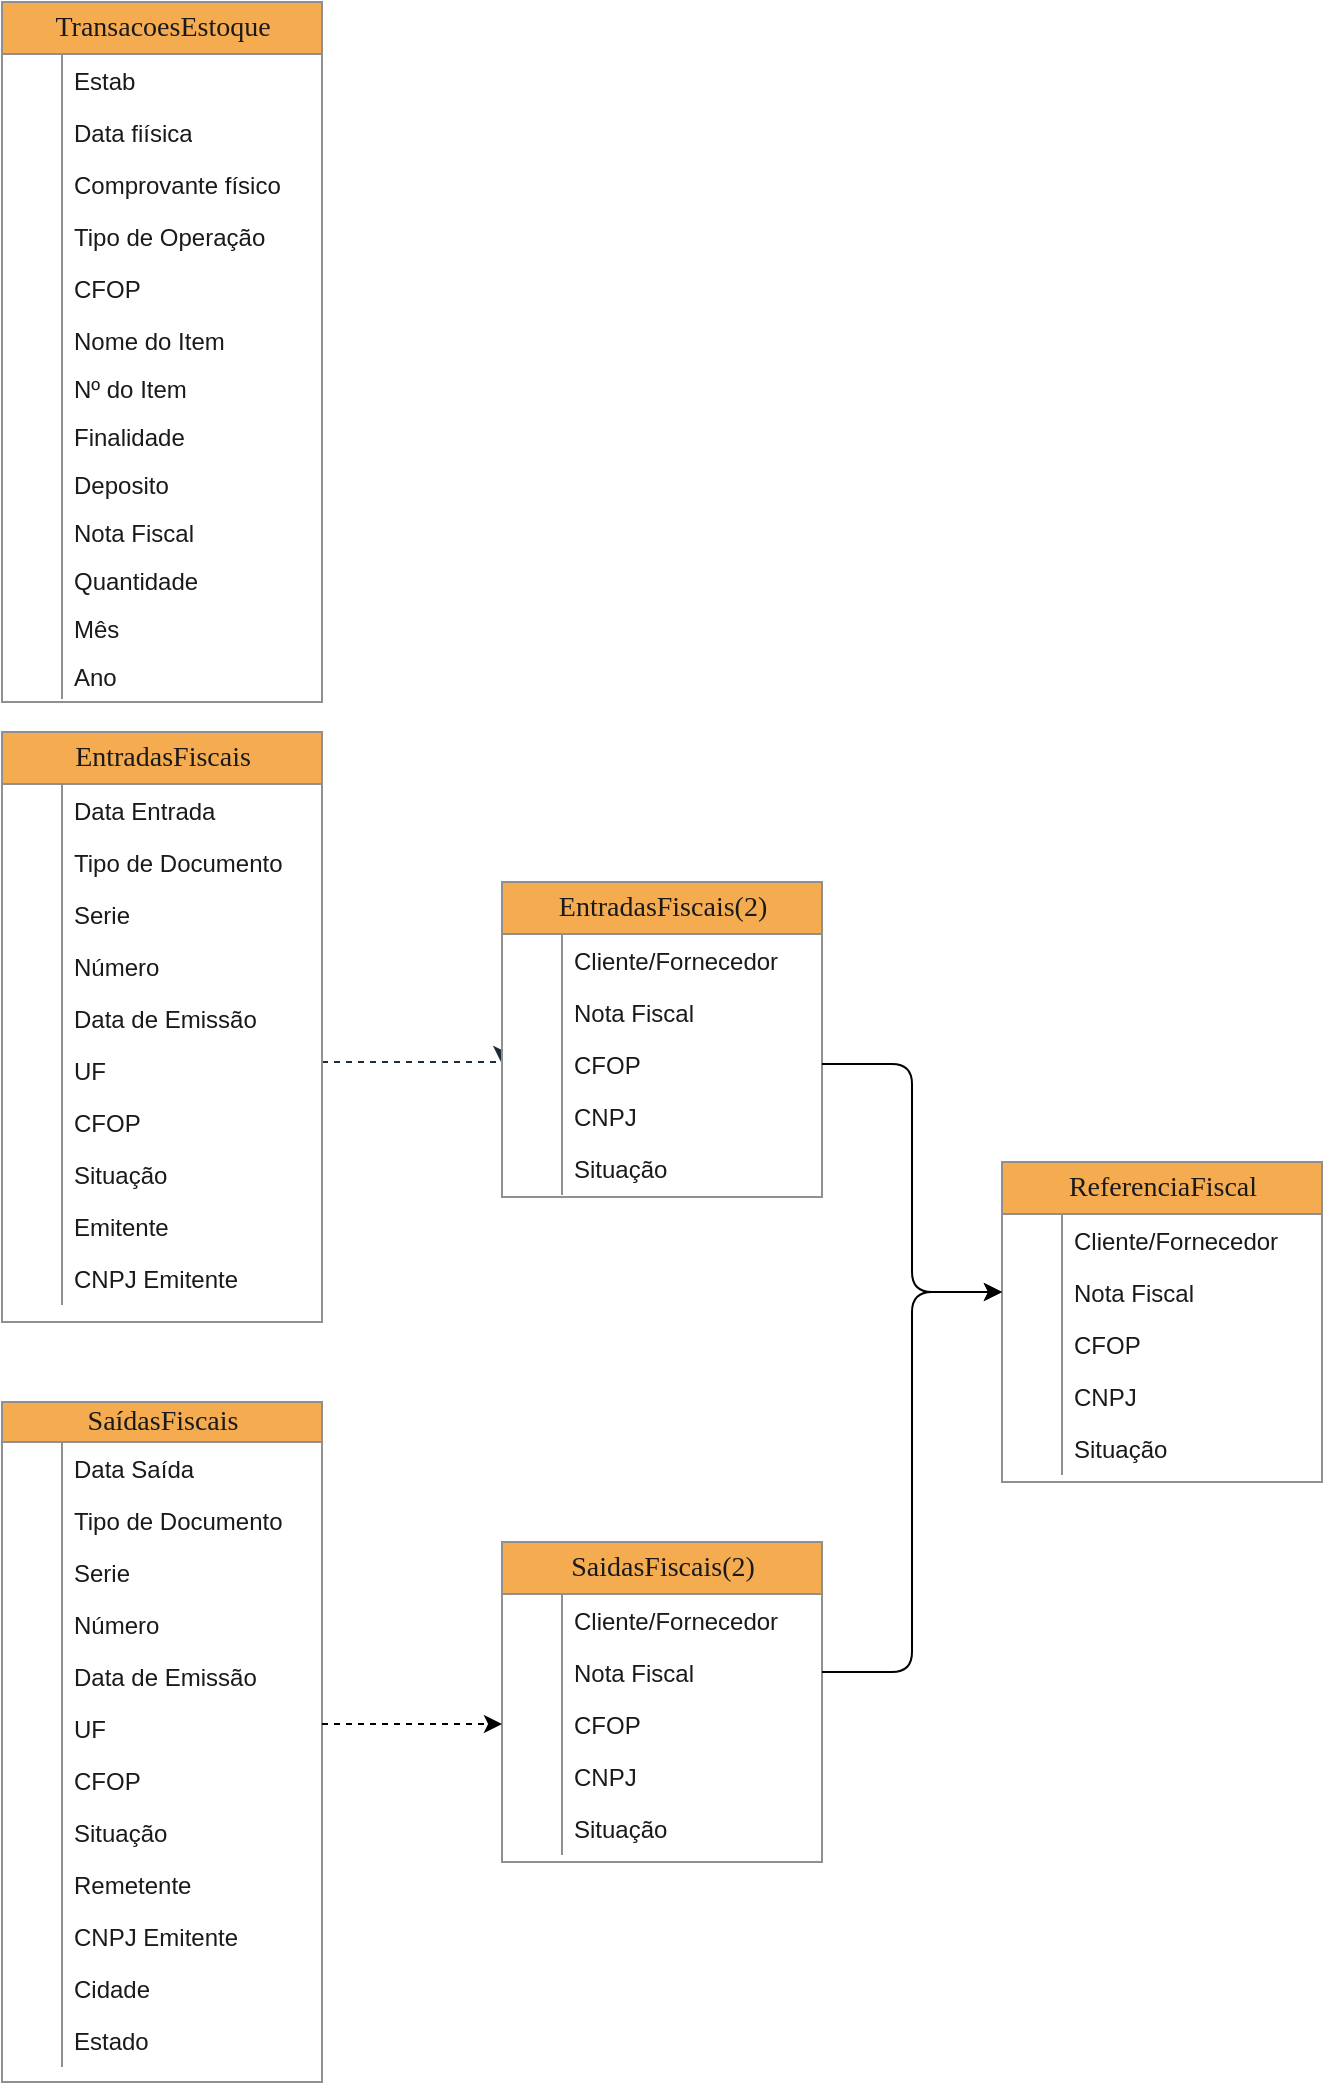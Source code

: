 <mxfile version="21.4.0" type="github">
  <diagram name="Fluxo Atual" id="e56a1550-8fbb-45ad-956c-1786394a9013">
    <mxGraphModel dx="1147" dy="559" grid="1" gridSize="10" guides="1" tooltips="1" connect="1" arrows="1" fold="1" page="1" pageScale="1" pageWidth="1920" pageHeight="1200" background="none" math="0" shadow="0">
      <root>
        <mxCell id="0" />
        <mxCell id="1" parent="0" />
        <mxCell id="Ne7QgtTvZB74CmhdYM9P-90" value="" style="edgeStyle=elbowEdgeStyle;rounded=0;orthogonalLoop=1;jettySize=auto;html=1;entryX=0;entryY=0.5;entryDx=0;entryDy=0;labelBackgroundColor=none;strokeColor=#182E3E;fontColor=default;shadow=0;elbow=vertical;startArrow=none;startFill=0;dashed=1;" edge="1" parent="1" source="2e49270ec7c68f3f-19" target="Ne7QgtTvZB74CmhdYM9P-28">
          <mxGeometry relative="1" as="geometry">
            <Array as="points">
              <mxPoint x="240" y="540" />
            </Array>
          </mxGeometry>
        </mxCell>
        <mxCell id="2e49270ec7c68f3f-19" value="EntradasFiscais" style="swimlane;html=1;fontStyle=0;childLayout=stackLayout;horizontal=1;startSize=26;fillColor=#F5AB50;horizontalStack=0;resizeParent=1;resizeLast=0;collapsible=1;marginBottom=0;swimlaneFillColor=#ffffff;align=center;rounded=0;shadow=0;comic=0;labelBackgroundColor=none;strokeWidth=1;fontFamily=Verdana;fontSize=14;strokeColor=#909090;fontColor=#1A1A1A;" parent="1" vertex="1">
          <mxGeometry x="40" y="375" width="160" height="295" as="geometry" />
        </mxCell>
        <mxCell id="2e49270ec7c68f3f-22" value="Data Entrada" style="shape=partialRectangle;top=0;left=0;right=0;bottom=0;html=1;align=left;verticalAlign=top;fillColor=none;spacingLeft=34;spacingRight=4;whiteSpace=wrap;overflow=hidden;rotatable=0;points=[[0,0.5],[1,0.5]];portConstraint=eastwest;dropTarget=0;labelBackgroundColor=none;strokeColor=#909090;fontColor=#1A1A1A;" parent="2e49270ec7c68f3f-19" vertex="1">
          <mxGeometry y="26" width="160" height="26" as="geometry" />
        </mxCell>
        <mxCell id="2e49270ec7c68f3f-23" value="" style="shape=partialRectangle;top=0;left=0;bottom=0;html=1;fillColor=none;align=left;verticalAlign=top;spacingLeft=4;spacingRight=4;whiteSpace=wrap;overflow=hidden;rotatable=0;points=[];portConstraint=eastwest;part=1;labelBackgroundColor=none;strokeColor=#909090;fontColor=#1A1A1A;" parent="2e49270ec7c68f3f-22" vertex="1" connectable="0">
          <mxGeometry width="30" height="26" as="geometry" />
        </mxCell>
        <mxCell id="2e49270ec7c68f3f-24" value="Tipo de Documento" style="shape=partialRectangle;top=0;left=0;right=0;bottom=0;html=1;align=left;verticalAlign=top;fillColor=none;spacingLeft=34;spacingRight=4;whiteSpace=wrap;overflow=hidden;rotatable=0;points=[[0,0.5],[1,0.5]];portConstraint=eastwest;dropTarget=0;labelBackgroundColor=none;strokeColor=#909090;fontColor=#1A1A1A;" parent="2e49270ec7c68f3f-19" vertex="1">
          <mxGeometry y="52" width="160" height="26" as="geometry" />
        </mxCell>
        <mxCell id="2e49270ec7c68f3f-25" value="" style="shape=partialRectangle;top=0;left=0;bottom=0;html=1;fillColor=none;align=left;verticalAlign=top;spacingLeft=4;spacingRight=4;whiteSpace=wrap;overflow=hidden;rotatable=0;points=[];portConstraint=eastwest;part=1;labelBackgroundColor=none;strokeColor=#909090;fontColor=#1A1A1A;" parent="2e49270ec7c68f3f-24" vertex="1" connectable="0">
          <mxGeometry width="30" height="26" as="geometry" />
        </mxCell>
        <mxCell id="2e49270ec7c68f3f-26" value="Serie" style="shape=partialRectangle;top=0;left=0;right=0;bottom=0;html=1;align=left;verticalAlign=top;fillColor=none;spacingLeft=34;spacingRight=4;whiteSpace=wrap;overflow=hidden;rotatable=0;points=[[0,0.5],[1,0.5]];portConstraint=eastwest;dropTarget=0;labelBackgroundColor=none;strokeColor=#909090;fontColor=#1A1A1A;" parent="2e49270ec7c68f3f-19" vertex="1">
          <mxGeometry y="78" width="160" height="26" as="geometry" />
        </mxCell>
        <mxCell id="2e49270ec7c68f3f-27" value="" style="shape=partialRectangle;top=0;left=0;bottom=0;html=1;fillColor=none;align=left;verticalAlign=top;spacingLeft=4;spacingRight=4;whiteSpace=wrap;overflow=hidden;rotatable=0;points=[];portConstraint=eastwest;part=1;labelBackgroundColor=none;strokeColor=#909090;fontColor=#1A1A1A;" parent="2e49270ec7c68f3f-26" vertex="1" connectable="0">
          <mxGeometry width="30" height="26" as="geometry" />
        </mxCell>
        <mxCell id="2e49270ec7c68f3f-28" value="Número" style="shape=partialRectangle;top=0;left=0;right=0;bottom=0;html=1;align=left;verticalAlign=top;fillColor=none;spacingLeft=34;spacingRight=4;whiteSpace=wrap;overflow=hidden;rotatable=0;points=[[0,0.5],[1,0.5]];portConstraint=eastwest;dropTarget=0;labelBackgroundColor=none;strokeColor=#909090;fontColor=#1A1A1A;" parent="2e49270ec7c68f3f-19" vertex="1">
          <mxGeometry y="104" width="160" height="26" as="geometry" />
        </mxCell>
        <mxCell id="2e49270ec7c68f3f-29" value="" style="shape=partialRectangle;top=0;left=0;bottom=0;html=1;fillColor=none;align=left;verticalAlign=top;spacingLeft=4;spacingRight=4;whiteSpace=wrap;overflow=hidden;rotatable=0;points=[];portConstraint=eastwest;part=1;labelBackgroundColor=none;strokeColor=#909090;fontColor=#1A1A1A;" parent="2e49270ec7c68f3f-28" vertex="1" connectable="0">
          <mxGeometry width="30" height="26.0" as="geometry" />
        </mxCell>
        <mxCell id="Ne7QgtTvZB74CmhdYM9P-76" value="Data de Emissão" style="shape=partialRectangle;top=0;left=0;right=0;bottom=0;html=1;align=left;verticalAlign=top;fillColor=none;spacingLeft=34;spacingRight=4;whiteSpace=wrap;overflow=hidden;rotatable=0;points=[[0,0.5],[1,0.5]];portConstraint=eastwest;dropTarget=0;labelBackgroundColor=none;strokeColor=#909090;fontColor=#1A1A1A;" vertex="1" parent="2e49270ec7c68f3f-19">
          <mxGeometry y="130" width="160" height="26" as="geometry" />
        </mxCell>
        <mxCell id="Ne7QgtTvZB74CmhdYM9P-77" value="" style="shape=partialRectangle;top=0;left=0;bottom=0;html=1;fillColor=none;align=left;verticalAlign=top;spacingLeft=4;spacingRight=4;whiteSpace=wrap;overflow=hidden;rotatable=0;points=[];portConstraint=eastwest;part=1;labelBackgroundColor=none;strokeColor=#909090;fontColor=#1A1A1A;" vertex="1" connectable="0" parent="Ne7QgtTvZB74CmhdYM9P-76">
          <mxGeometry width="30" height="26.0" as="geometry" />
        </mxCell>
        <mxCell id="Ne7QgtTvZB74CmhdYM9P-78" value="UF" style="shape=partialRectangle;top=0;left=0;right=0;bottom=0;html=1;align=left;verticalAlign=top;fillColor=none;spacingLeft=34;spacingRight=4;whiteSpace=wrap;overflow=hidden;rotatable=0;points=[[0,0.5],[1,0.5]];portConstraint=eastwest;dropTarget=0;labelBackgroundColor=none;strokeColor=#909090;fontColor=#1A1A1A;" vertex="1" parent="2e49270ec7c68f3f-19">
          <mxGeometry y="156" width="160" height="26" as="geometry" />
        </mxCell>
        <mxCell id="Ne7QgtTvZB74CmhdYM9P-79" value="" style="shape=partialRectangle;top=0;left=0;bottom=0;html=1;fillColor=none;align=left;verticalAlign=top;spacingLeft=4;spacingRight=4;whiteSpace=wrap;overflow=hidden;rotatable=0;points=[];portConstraint=eastwest;part=1;labelBackgroundColor=none;strokeColor=#909090;fontColor=#1A1A1A;" vertex="1" connectable="0" parent="Ne7QgtTvZB74CmhdYM9P-78">
          <mxGeometry width="30" height="26.0" as="geometry" />
        </mxCell>
        <mxCell id="Ne7QgtTvZB74CmhdYM9P-80" value="CFOP" style="shape=partialRectangle;top=0;left=0;right=0;bottom=0;html=1;align=left;verticalAlign=top;fillColor=none;spacingLeft=34;spacingRight=4;whiteSpace=wrap;overflow=hidden;rotatable=0;points=[[0,0.5],[1,0.5]];portConstraint=eastwest;dropTarget=0;labelBackgroundColor=none;strokeColor=#909090;fontColor=#1A1A1A;" vertex="1" parent="2e49270ec7c68f3f-19">
          <mxGeometry y="182" width="160" height="26" as="geometry" />
        </mxCell>
        <mxCell id="Ne7QgtTvZB74CmhdYM9P-81" value="" style="shape=partialRectangle;top=0;left=0;bottom=0;html=1;fillColor=none;align=left;verticalAlign=top;spacingLeft=4;spacingRight=4;whiteSpace=wrap;overflow=hidden;rotatable=0;points=[];portConstraint=eastwest;part=1;labelBackgroundColor=none;strokeColor=#909090;fontColor=#1A1A1A;" vertex="1" connectable="0" parent="Ne7QgtTvZB74CmhdYM9P-80">
          <mxGeometry width="30" height="26.0" as="geometry" />
        </mxCell>
        <mxCell id="Ne7QgtTvZB74CmhdYM9P-82" value="Situação" style="shape=partialRectangle;top=0;left=0;right=0;bottom=0;html=1;align=left;verticalAlign=top;fillColor=none;spacingLeft=34;spacingRight=4;whiteSpace=wrap;overflow=hidden;rotatable=0;points=[[0,0.5],[1,0.5]];portConstraint=eastwest;dropTarget=0;labelBackgroundColor=none;strokeColor=#909090;fontColor=#1A1A1A;" vertex="1" parent="2e49270ec7c68f3f-19">
          <mxGeometry y="208" width="160" height="26" as="geometry" />
        </mxCell>
        <mxCell id="Ne7QgtTvZB74CmhdYM9P-83" value="" style="shape=partialRectangle;top=0;left=0;bottom=0;html=1;fillColor=none;align=left;verticalAlign=top;spacingLeft=4;spacingRight=4;whiteSpace=wrap;overflow=hidden;rotatable=0;points=[];portConstraint=eastwest;part=1;labelBackgroundColor=none;strokeColor=#909090;fontColor=#1A1A1A;" vertex="1" connectable="0" parent="Ne7QgtTvZB74CmhdYM9P-82">
          <mxGeometry width="30" height="26.0" as="geometry" />
        </mxCell>
        <mxCell id="Ne7QgtTvZB74CmhdYM9P-84" value="Emitente" style="shape=partialRectangle;top=0;left=0;right=0;bottom=0;html=1;align=left;verticalAlign=top;fillColor=none;spacingLeft=34;spacingRight=4;whiteSpace=wrap;overflow=hidden;rotatable=0;points=[[0,0.5],[1,0.5]];portConstraint=eastwest;dropTarget=0;labelBackgroundColor=none;strokeColor=#909090;fontColor=#1A1A1A;" vertex="1" parent="2e49270ec7c68f3f-19">
          <mxGeometry y="234" width="160" height="26" as="geometry" />
        </mxCell>
        <mxCell id="Ne7QgtTvZB74CmhdYM9P-85" value="" style="shape=partialRectangle;top=0;left=0;bottom=0;html=1;fillColor=none;align=left;verticalAlign=top;spacingLeft=4;spacingRight=4;whiteSpace=wrap;overflow=hidden;rotatable=0;points=[];portConstraint=eastwest;part=1;labelBackgroundColor=none;strokeColor=#909090;fontColor=#1A1A1A;" vertex="1" connectable="0" parent="Ne7QgtTvZB74CmhdYM9P-84">
          <mxGeometry width="30" height="26.0" as="geometry" />
        </mxCell>
        <mxCell id="Ne7QgtTvZB74CmhdYM9P-86" value="CNPJ Emitente" style="shape=partialRectangle;top=0;left=0;right=0;bottom=0;html=1;align=left;verticalAlign=top;fillColor=none;spacingLeft=34;spacingRight=4;whiteSpace=wrap;overflow=hidden;rotatable=0;points=[[0,0.5],[1,0.5]];portConstraint=eastwest;dropTarget=0;labelBackgroundColor=none;strokeColor=#909090;fontColor=#1A1A1A;" vertex="1" parent="2e49270ec7c68f3f-19">
          <mxGeometry y="260" width="160" height="26" as="geometry" />
        </mxCell>
        <mxCell id="Ne7QgtTvZB74CmhdYM9P-87" value="" style="shape=partialRectangle;top=0;left=0;bottom=0;html=1;fillColor=none;align=left;verticalAlign=top;spacingLeft=4;spacingRight=4;whiteSpace=wrap;overflow=hidden;rotatable=0;points=[];portConstraint=eastwest;part=1;labelBackgroundColor=none;strokeColor=#909090;fontColor=#1A1A1A;" vertex="1" connectable="0" parent="Ne7QgtTvZB74CmhdYM9P-86">
          <mxGeometry width="30" height="26.0" as="geometry" />
        </mxCell>
        <mxCell id="2e49270ec7c68f3f-80" value="TransacoesEstoque" style="swimlane;html=1;fontStyle=0;childLayout=stackLayout;horizontal=1;startSize=26;fillColor=#F5AB50;horizontalStack=0;resizeParent=1;resizeLast=0;collapsible=1;marginBottom=0;swimlaneFillColor=#ffffff;align=center;rounded=0;shadow=0;comic=0;labelBackgroundColor=none;strokeWidth=1;fontFamily=Verdana;fontSize=14;strokeColor=#909090;fontColor=#1A1A1A;" parent="1" vertex="1">
          <mxGeometry x="40" y="10" width="160" height="350" as="geometry" />
        </mxCell>
        <mxCell id="2e49270ec7c68f3f-83" value="Estab&lt;br&gt;" style="shape=partialRectangle;top=0;left=0;right=0;bottom=0;html=1;align=left;verticalAlign=top;fillColor=none;spacingLeft=34;spacingRight=4;whiteSpace=wrap;overflow=hidden;rotatable=0;points=[[0,0.5],[1,0.5]];portConstraint=eastwest;dropTarget=0;labelBackgroundColor=none;strokeColor=#909090;fontColor=#1A1A1A;" parent="2e49270ec7c68f3f-80" vertex="1">
          <mxGeometry y="26" width="160" height="26" as="geometry" />
        </mxCell>
        <mxCell id="2e49270ec7c68f3f-84" value="" style="shape=partialRectangle;top=0;left=0;bottom=0;html=1;fillColor=none;align=left;verticalAlign=top;spacingLeft=4;spacingRight=4;whiteSpace=wrap;overflow=hidden;rotatable=0;points=[];portConstraint=eastwest;part=1;labelBackgroundColor=none;strokeColor=#909090;fontColor=#1A1A1A;" parent="2e49270ec7c68f3f-83" vertex="1" connectable="0">
          <mxGeometry width="30" height="26" as="geometry" />
        </mxCell>
        <mxCell id="2e49270ec7c68f3f-85" value="Data fiísica" style="shape=partialRectangle;top=0;left=0;right=0;bottom=0;html=1;align=left;verticalAlign=top;fillColor=none;spacingLeft=34;spacingRight=4;whiteSpace=wrap;overflow=hidden;rotatable=0;points=[[0,0.5],[1,0.5]];portConstraint=eastwest;dropTarget=0;labelBackgroundColor=none;strokeColor=#909090;fontColor=#1A1A1A;" parent="2e49270ec7c68f3f-80" vertex="1">
          <mxGeometry y="52" width="160" height="26" as="geometry" />
        </mxCell>
        <mxCell id="2e49270ec7c68f3f-86" value="" style="shape=partialRectangle;top=0;left=0;bottom=0;html=1;fillColor=none;align=left;verticalAlign=top;spacingLeft=4;spacingRight=4;whiteSpace=wrap;overflow=hidden;rotatable=0;points=[];portConstraint=eastwest;part=1;labelBackgroundColor=none;strokeColor=#909090;fontColor=#1A1A1A;" parent="2e49270ec7c68f3f-85" vertex="1" connectable="0">
          <mxGeometry width="30" height="26" as="geometry" />
        </mxCell>
        <mxCell id="2e49270ec7c68f3f-87" value="Comprovante físico" style="shape=partialRectangle;top=0;left=0;right=0;bottom=0;html=1;align=left;verticalAlign=top;fillColor=none;spacingLeft=34;spacingRight=4;whiteSpace=wrap;overflow=hidden;rotatable=0;points=[[0,0.5],[1,0.5]];portConstraint=eastwest;dropTarget=0;labelBackgroundColor=none;strokeColor=#909090;fontColor=#1A1A1A;" parent="2e49270ec7c68f3f-80" vertex="1">
          <mxGeometry y="78" width="160" height="26" as="geometry" />
        </mxCell>
        <mxCell id="2e49270ec7c68f3f-88" value="" style="shape=partialRectangle;top=0;left=0;bottom=0;html=1;fillColor=none;align=left;verticalAlign=top;spacingLeft=4;spacingRight=4;whiteSpace=wrap;overflow=hidden;rotatable=0;points=[];portConstraint=eastwest;part=1;labelBackgroundColor=none;strokeColor=#909090;fontColor=#1A1A1A;" parent="2e49270ec7c68f3f-87" vertex="1" connectable="0">
          <mxGeometry width="30" height="26" as="geometry" />
        </mxCell>
        <mxCell id="2e49270ec7c68f3f-89" value="Tipo de Operação" style="shape=partialRectangle;top=0;left=0;right=0;bottom=0;html=1;align=left;verticalAlign=top;fillColor=none;spacingLeft=34;spacingRight=4;whiteSpace=wrap;overflow=hidden;rotatable=0;points=[[0,0.5],[1,0.5]];portConstraint=eastwest;dropTarget=0;labelBackgroundColor=none;strokeColor=#909090;fontColor=#1A1A1A;" parent="2e49270ec7c68f3f-80" vertex="1">
          <mxGeometry y="104" width="160" height="26" as="geometry" />
        </mxCell>
        <mxCell id="2e49270ec7c68f3f-90" value="" style="shape=partialRectangle;top=0;left=0;bottom=0;html=1;fillColor=none;align=left;verticalAlign=top;spacingLeft=4;spacingRight=4;whiteSpace=wrap;overflow=hidden;rotatable=0;points=[];portConstraint=eastwest;part=1;labelBackgroundColor=none;strokeColor=#909090;fontColor=#1A1A1A;" parent="2e49270ec7c68f3f-89" vertex="1" connectable="0">
          <mxGeometry width="30" height="26" as="geometry" />
        </mxCell>
        <mxCell id="Ne7QgtTvZB74CmhdYM9P-58" value="CFOP" style="shape=partialRectangle;top=0;left=0;right=0;bottom=0;html=1;align=left;verticalAlign=top;fillColor=none;spacingLeft=34;spacingRight=4;whiteSpace=wrap;overflow=hidden;rotatable=0;points=[[0,0.5],[1,0.5]];portConstraint=eastwest;dropTarget=0;labelBackgroundColor=none;strokeColor=#909090;fontColor=#1A1A1A;" vertex="1" parent="2e49270ec7c68f3f-80">
          <mxGeometry y="130" width="160" height="26" as="geometry" />
        </mxCell>
        <mxCell id="Ne7QgtTvZB74CmhdYM9P-59" value="" style="shape=partialRectangle;top=0;left=0;bottom=0;html=1;fillColor=none;align=left;verticalAlign=top;spacingLeft=4;spacingRight=4;whiteSpace=wrap;overflow=hidden;rotatable=0;points=[];portConstraint=eastwest;part=1;labelBackgroundColor=none;strokeColor=#909090;fontColor=#1A1A1A;" vertex="1" connectable="0" parent="Ne7QgtTvZB74CmhdYM9P-58">
          <mxGeometry width="30" height="26" as="geometry" />
        </mxCell>
        <mxCell id="Ne7QgtTvZB74CmhdYM9P-60" value="Nome do Item" style="shape=partialRectangle;top=0;left=0;right=0;bottom=0;html=1;align=left;verticalAlign=top;fillColor=none;spacingLeft=34;spacingRight=4;whiteSpace=wrap;overflow=hidden;rotatable=0;points=[[0,0.5],[1,0.5]];portConstraint=eastwest;dropTarget=0;labelBackgroundColor=none;strokeColor=#909090;fontColor=#1A1A1A;" vertex="1" parent="2e49270ec7c68f3f-80">
          <mxGeometry y="156" width="160" height="24" as="geometry" />
        </mxCell>
        <mxCell id="Ne7QgtTvZB74CmhdYM9P-61" value="" style="shape=partialRectangle;top=0;left=0;bottom=0;html=1;fillColor=none;align=left;verticalAlign=top;spacingLeft=4;spacingRight=4;whiteSpace=wrap;overflow=hidden;rotatable=0;points=[];portConstraint=eastwest;part=1;labelBackgroundColor=none;strokeColor=#909090;fontColor=#1A1A1A;" vertex="1" connectable="0" parent="Ne7QgtTvZB74CmhdYM9P-60">
          <mxGeometry width="30" height="24" as="geometry" />
        </mxCell>
        <mxCell id="Ne7QgtTvZB74CmhdYM9P-62" value="Nº do Item" style="shape=partialRectangle;top=0;left=0;right=0;bottom=0;html=1;align=left;verticalAlign=top;fillColor=none;spacingLeft=34;spacingRight=4;whiteSpace=wrap;overflow=hidden;rotatable=0;points=[[0,0.5],[1,0.5]];portConstraint=eastwest;dropTarget=0;labelBackgroundColor=none;strokeColor=#909090;fontColor=#1A1A1A;" vertex="1" parent="2e49270ec7c68f3f-80">
          <mxGeometry y="180" width="160" height="24" as="geometry" />
        </mxCell>
        <mxCell id="Ne7QgtTvZB74CmhdYM9P-63" value="" style="shape=partialRectangle;top=0;left=0;bottom=0;html=1;fillColor=none;align=left;verticalAlign=top;spacingLeft=4;spacingRight=4;whiteSpace=wrap;overflow=hidden;rotatable=0;points=[];portConstraint=eastwest;part=1;labelBackgroundColor=none;strokeColor=#909090;fontColor=#1A1A1A;" vertex="1" connectable="0" parent="Ne7QgtTvZB74CmhdYM9P-62">
          <mxGeometry width="30" height="24" as="geometry" />
        </mxCell>
        <mxCell id="Ne7QgtTvZB74CmhdYM9P-64" value="Finalidade" style="shape=partialRectangle;top=0;left=0;right=0;bottom=0;html=1;align=left;verticalAlign=top;fillColor=none;spacingLeft=34;spacingRight=4;whiteSpace=wrap;overflow=hidden;rotatable=0;points=[[0,0.5],[1,0.5]];portConstraint=eastwest;dropTarget=0;labelBackgroundColor=none;strokeColor=#909090;fontColor=#1A1A1A;" vertex="1" parent="2e49270ec7c68f3f-80">
          <mxGeometry y="204" width="160" height="24" as="geometry" />
        </mxCell>
        <mxCell id="Ne7QgtTvZB74CmhdYM9P-65" value="" style="shape=partialRectangle;top=0;left=0;bottom=0;html=1;fillColor=none;align=left;verticalAlign=top;spacingLeft=4;spacingRight=4;whiteSpace=wrap;overflow=hidden;rotatable=0;points=[];portConstraint=eastwest;part=1;labelBackgroundColor=none;strokeColor=#909090;fontColor=#1A1A1A;" vertex="1" connectable="0" parent="Ne7QgtTvZB74CmhdYM9P-64">
          <mxGeometry width="30" height="24" as="geometry" />
        </mxCell>
        <mxCell id="Ne7QgtTvZB74CmhdYM9P-66" value="Deposito" style="shape=partialRectangle;top=0;left=0;right=0;bottom=0;html=1;align=left;verticalAlign=top;fillColor=none;spacingLeft=34;spacingRight=4;whiteSpace=wrap;overflow=hidden;rotatable=0;points=[[0,0.5],[1,0.5]];portConstraint=eastwest;dropTarget=0;labelBackgroundColor=none;strokeColor=#909090;fontColor=#1A1A1A;" vertex="1" parent="2e49270ec7c68f3f-80">
          <mxGeometry y="228" width="160" height="24" as="geometry" />
        </mxCell>
        <mxCell id="Ne7QgtTvZB74CmhdYM9P-67" value="" style="shape=partialRectangle;top=0;left=0;bottom=0;html=1;fillColor=none;align=left;verticalAlign=top;spacingLeft=4;spacingRight=4;whiteSpace=wrap;overflow=hidden;rotatable=0;points=[];portConstraint=eastwest;part=1;labelBackgroundColor=none;strokeColor=#909090;fontColor=#1A1A1A;" vertex="1" connectable="0" parent="Ne7QgtTvZB74CmhdYM9P-66">
          <mxGeometry width="30" height="24" as="geometry" />
        </mxCell>
        <mxCell id="Ne7QgtTvZB74CmhdYM9P-68" value="Nota Fiscal" style="shape=partialRectangle;top=0;left=0;right=0;bottom=0;html=1;align=left;verticalAlign=top;fillColor=none;spacingLeft=34;spacingRight=4;whiteSpace=wrap;overflow=hidden;rotatable=0;points=[[0,0.5],[1,0.5]];portConstraint=eastwest;dropTarget=0;labelBackgroundColor=none;strokeColor=#909090;fontColor=#1A1A1A;" vertex="1" parent="2e49270ec7c68f3f-80">
          <mxGeometry y="252" width="160" height="24" as="geometry" />
        </mxCell>
        <mxCell id="Ne7QgtTvZB74CmhdYM9P-69" value="" style="shape=partialRectangle;top=0;left=0;bottom=0;html=1;fillColor=none;align=left;verticalAlign=top;spacingLeft=4;spacingRight=4;whiteSpace=wrap;overflow=hidden;rotatable=0;points=[];portConstraint=eastwest;part=1;labelBackgroundColor=none;strokeColor=#909090;fontColor=#1A1A1A;" vertex="1" connectable="0" parent="Ne7QgtTvZB74CmhdYM9P-68">
          <mxGeometry width="30" height="24" as="geometry" />
        </mxCell>
        <mxCell id="Ne7QgtTvZB74CmhdYM9P-70" value="Quantidade" style="shape=partialRectangle;top=0;left=0;right=0;bottom=0;html=1;align=left;verticalAlign=top;fillColor=none;spacingLeft=34;spacingRight=4;whiteSpace=wrap;overflow=hidden;rotatable=0;points=[[0,0.5],[1,0.5]];portConstraint=eastwest;dropTarget=0;labelBackgroundColor=none;strokeColor=#909090;fontColor=#1A1A1A;" vertex="1" parent="2e49270ec7c68f3f-80">
          <mxGeometry y="276" width="160" height="24" as="geometry" />
        </mxCell>
        <mxCell id="Ne7QgtTvZB74CmhdYM9P-71" value="" style="shape=partialRectangle;top=0;left=0;bottom=0;html=1;fillColor=none;align=left;verticalAlign=top;spacingLeft=4;spacingRight=4;whiteSpace=wrap;overflow=hidden;rotatable=0;points=[];portConstraint=eastwest;part=1;labelBackgroundColor=none;strokeColor=#909090;fontColor=#1A1A1A;" vertex="1" connectable="0" parent="Ne7QgtTvZB74CmhdYM9P-70">
          <mxGeometry width="30" height="24" as="geometry" />
        </mxCell>
        <mxCell id="Ne7QgtTvZB74CmhdYM9P-72" value="Mês" style="shape=partialRectangle;top=0;left=0;right=0;bottom=0;html=1;align=left;verticalAlign=top;fillColor=none;spacingLeft=34;spacingRight=4;whiteSpace=wrap;overflow=hidden;rotatable=0;points=[[0,0.5],[1,0.5]];portConstraint=eastwest;dropTarget=0;labelBackgroundColor=none;strokeColor=#909090;fontColor=#1A1A1A;" vertex="1" parent="2e49270ec7c68f3f-80">
          <mxGeometry y="300" width="160" height="24" as="geometry" />
        </mxCell>
        <mxCell id="Ne7QgtTvZB74CmhdYM9P-73" value="" style="shape=partialRectangle;top=0;left=0;bottom=0;html=1;fillColor=none;align=left;verticalAlign=top;spacingLeft=4;spacingRight=4;whiteSpace=wrap;overflow=hidden;rotatable=0;points=[];portConstraint=eastwest;part=1;labelBackgroundColor=none;strokeColor=#909090;fontColor=#1A1A1A;" vertex="1" connectable="0" parent="Ne7QgtTvZB74CmhdYM9P-72">
          <mxGeometry width="30" height="24" as="geometry" />
        </mxCell>
        <mxCell id="Ne7QgtTvZB74CmhdYM9P-74" value="Ano" style="shape=partialRectangle;top=0;left=0;right=0;bottom=0;html=1;align=left;verticalAlign=top;fillColor=none;spacingLeft=34;spacingRight=4;whiteSpace=wrap;overflow=hidden;rotatable=0;points=[[0,0.5],[1,0.5]];portConstraint=eastwest;dropTarget=0;labelBackgroundColor=none;strokeColor=#909090;fontColor=#1A1A1A;" vertex="1" parent="2e49270ec7c68f3f-80">
          <mxGeometry y="324" width="160" height="24" as="geometry" />
        </mxCell>
        <mxCell id="Ne7QgtTvZB74CmhdYM9P-75" value="" style="shape=partialRectangle;top=0;left=0;bottom=0;html=1;fillColor=none;align=left;verticalAlign=top;spacingLeft=4;spacingRight=4;whiteSpace=wrap;overflow=hidden;rotatable=0;points=[];portConstraint=eastwest;part=1;labelBackgroundColor=none;strokeColor=#909090;fontColor=#1A1A1A;" vertex="1" connectable="0" parent="Ne7QgtTvZB74CmhdYM9P-74">
          <mxGeometry width="30" height="24" as="geometry" />
        </mxCell>
        <mxCell id="Ne7QgtTvZB74CmhdYM9P-1" value="SaidasFiscais(2)" style="swimlane;html=1;fontStyle=0;childLayout=stackLayout;horizontal=1;startSize=26;fillColor=#F5AB50;horizontalStack=0;resizeParent=1;resizeLast=0;collapsible=1;marginBottom=0;swimlaneFillColor=#ffffff;align=center;rounded=0;shadow=0;comic=0;labelBackgroundColor=none;strokeWidth=1;fontFamily=Verdana;fontSize=14;strokeColor=#909090;fontColor=#1A1A1A;" vertex="1" parent="1">
          <mxGeometry x="290" y="780" width="160" height="160" as="geometry">
            <mxRectangle x="290" y="780" width="130" height="30" as="alternateBounds" />
          </mxGeometry>
        </mxCell>
        <mxCell id="Ne7QgtTvZB74CmhdYM9P-4" value="Cliente/Fornecedor" style="shape=partialRectangle;top=0;left=0;right=0;bottom=0;html=1;align=left;verticalAlign=top;fillColor=none;spacingLeft=34;spacingRight=4;whiteSpace=wrap;overflow=hidden;rotatable=0;points=[[0,0.5],[1,0.5]];portConstraint=eastwest;dropTarget=0;labelBackgroundColor=none;strokeColor=#909090;fontColor=#1A1A1A;" vertex="1" parent="Ne7QgtTvZB74CmhdYM9P-1">
          <mxGeometry y="26" width="160" height="26" as="geometry" />
        </mxCell>
        <mxCell id="Ne7QgtTvZB74CmhdYM9P-5" value="" style="shape=partialRectangle;top=0;left=0;bottom=0;html=1;fillColor=none;align=left;verticalAlign=top;spacingLeft=4;spacingRight=4;whiteSpace=wrap;overflow=hidden;rotatable=0;points=[];portConstraint=eastwest;part=1;labelBackgroundColor=none;strokeColor=#909090;fontColor=#1A1A1A;" vertex="1" connectable="0" parent="Ne7QgtTvZB74CmhdYM9P-4">
          <mxGeometry width="30" height="26" as="geometry" />
        </mxCell>
        <mxCell id="Ne7QgtTvZB74CmhdYM9P-6" value="Nota Fiscal" style="shape=partialRectangle;top=0;left=0;right=0;bottom=0;html=1;align=left;verticalAlign=top;fillColor=none;spacingLeft=34;spacingRight=4;whiteSpace=wrap;overflow=hidden;rotatable=0;points=[[0,0.5],[1,0.5]];portConstraint=eastwest;dropTarget=0;labelBackgroundColor=none;strokeColor=#909090;fontColor=#1A1A1A;" vertex="1" parent="Ne7QgtTvZB74CmhdYM9P-1">
          <mxGeometry y="52" width="160" height="26" as="geometry" />
        </mxCell>
        <mxCell id="Ne7QgtTvZB74CmhdYM9P-7" value="" style="shape=partialRectangle;top=0;left=0;bottom=0;html=1;fillColor=none;align=left;verticalAlign=top;spacingLeft=4;spacingRight=4;whiteSpace=wrap;overflow=hidden;rotatable=0;points=[];portConstraint=eastwest;part=1;labelBackgroundColor=none;strokeColor=#909090;fontColor=#1A1A1A;" vertex="1" connectable="0" parent="Ne7QgtTvZB74CmhdYM9P-6">
          <mxGeometry width="30" height="26" as="geometry" />
        </mxCell>
        <mxCell id="Ne7QgtTvZB74CmhdYM9P-8" value="CFOP" style="shape=partialRectangle;top=0;left=0;right=0;bottom=0;html=1;align=left;verticalAlign=top;fillColor=none;spacingLeft=34;spacingRight=4;whiteSpace=wrap;overflow=hidden;rotatable=0;points=[[0,0.5],[1,0.5]];portConstraint=eastwest;dropTarget=0;labelBackgroundColor=none;strokeColor=#909090;fontColor=#1A1A1A;" vertex="1" parent="Ne7QgtTvZB74CmhdYM9P-1">
          <mxGeometry y="78" width="160" height="26" as="geometry" />
        </mxCell>
        <mxCell id="Ne7QgtTvZB74CmhdYM9P-9" value="" style="shape=partialRectangle;top=0;left=0;bottom=0;html=1;fillColor=none;align=left;verticalAlign=top;spacingLeft=4;spacingRight=4;whiteSpace=wrap;overflow=hidden;rotatable=0;points=[];portConstraint=eastwest;part=1;labelBackgroundColor=none;strokeColor=#909090;fontColor=#1A1A1A;" vertex="1" connectable="0" parent="Ne7QgtTvZB74CmhdYM9P-8">
          <mxGeometry width="30" height="26" as="geometry" />
        </mxCell>
        <mxCell id="Ne7QgtTvZB74CmhdYM9P-125" value="CNPJ" style="shape=partialRectangle;top=0;left=0;right=0;bottom=0;html=1;align=left;verticalAlign=top;fillColor=none;spacingLeft=34;spacingRight=4;whiteSpace=wrap;overflow=hidden;rotatable=0;points=[[0,0.5],[1,0.5]];portConstraint=eastwest;dropTarget=0;labelBackgroundColor=none;strokeColor=#909090;fontColor=#1A1A1A;" vertex="1" parent="Ne7QgtTvZB74CmhdYM9P-1">
          <mxGeometry y="104" width="160" height="26" as="geometry" />
        </mxCell>
        <mxCell id="Ne7QgtTvZB74CmhdYM9P-126" value="" style="shape=partialRectangle;top=0;left=0;bottom=0;html=1;fillColor=none;align=left;verticalAlign=top;spacingLeft=4;spacingRight=4;whiteSpace=wrap;overflow=hidden;rotatable=0;points=[];portConstraint=eastwest;part=1;labelBackgroundColor=none;strokeColor=#909090;fontColor=#1A1A1A;" vertex="1" connectable="0" parent="Ne7QgtTvZB74CmhdYM9P-125">
          <mxGeometry width="30" height="26" as="geometry" />
        </mxCell>
        <mxCell id="Ne7QgtTvZB74CmhdYM9P-127" value="Situação" style="shape=partialRectangle;top=0;left=0;right=0;bottom=0;html=1;align=left;verticalAlign=top;fillColor=none;spacingLeft=34;spacingRight=4;whiteSpace=wrap;overflow=hidden;rotatable=0;points=[[0,0.5],[1,0.5]];portConstraint=eastwest;dropTarget=0;labelBackgroundColor=none;strokeColor=#909090;fontColor=#1A1A1A;" vertex="1" parent="Ne7QgtTvZB74CmhdYM9P-1">
          <mxGeometry y="130" width="160" height="26" as="geometry" />
        </mxCell>
        <mxCell id="Ne7QgtTvZB74CmhdYM9P-128" value="" style="shape=partialRectangle;top=0;left=0;bottom=0;html=1;fillColor=none;align=left;verticalAlign=top;spacingLeft=4;spacingRight=4;whiteSpace=wrap;overflow=hidden;rotatable=0;points=[];portConstraint=eastwest;part=1;labelBackgroundColor=none;strokeColor=#909090;fontColor=#1A1A1A;" vertex="1" connectable="0" parent="Ne7QgtTvZB74CmhdYM9P-127">
          <mxGeometry width="30" height="26" as="geometry" />
        </mxCell>
        <mxCell id="Ne7QgtTvZB74CmhdYM9P-23" value="EntradasFiscais(2)" style="swimlane;html=1;fontStyle=0;childLayout=stackLayout;horizontal=1;startSize=26;fillColor=#F5AB50;horizontalStack=0;resizeParent=1;resizeLast=0;collapsible=1;marginBottom=0;swimlaneFillColor=#ffffff;align=center;rounded=0;shadow=0;comic=0;labelBackgroundColor=none;strokeWidth=1;fontFamily=Verdana;fontSize=14;strokeColor=#909090;fontColor=#1A1A1A;" vertex="1" parent="1">
          <mxGeometry x="290" y="450" width="160" height="157.5" as="geometry" />
        </mxCell>
        <mxCell id="Ne7QgtTvZB74CmhdYM9P-26" value="Cliente/Fornecedor" style="shape=partialRectangle;top=0;left=0;right=0;bottom=0;html=1;align=left;verticalAlign=top;fillColor=none;spacingLeft=34;spacingRight=4;whiteSpace=wrap;overflow=hidden;rotatable=0;points=[[0,0.5],[1,0.5]];portConstraint=eastwest;dropTarget=0;labelBackgroundColor=none;strokeColor=#909090;fontColor=#1A1A1A;" vertex="1" parent="Ne7QgtTvZB74CmhdYM9P-23">
          <mxGeometry y="26" width="160" height="26" as="geometry" />
        </mxCell>
        <mxCell id="Ne7QgtTvZB74CmhdYM9P-27" value="" style="shape=partialRectangle;top=0;left=0;bottom=0;html=1;fillColor=none;align=left;verticalAlign=top;spacingLeft=4;spacingRight=4;whiteSpace=wrap;overflow=hidden;rotatable=0;points=[];portConstraint=eastwest;part=1;labelBackgroundColor=none;strokeColor=#909090;fontColor=#1A1A1A;" vertex="1" connectable="0" parent="Ne7QgtTvZB74CmhdYM9P-26">
          <mxGeometry width="30" height="26" as="geometry" />
        </mxCell>
        <mxCell id="Ne7QgtTvZB74CmhdYM9P-130" value="Nota Fiscal" style="shape=partialRectangle;top=0;left=0;right=0;bottom=0;html=1;align=left;verticalAlign=top;fillColor=none;spacingLeft=34;spacingRight=4;whiteSpace=wrap;overflow=hidden;rotatable=0;points=[[0,0.5],[1,0.5]];portConstraint=eastwest;dropTarget=0;labelBackgroundColor=none;strokeColor=#909090;fontColor=#1A1A1A;" vertex="1" parent="Ne7QgtTvZB74CmhdYM9P-23">
          <mxGeometry y="52" width="160" height="26" as="geometry" />
        </mxCell>
        <mxCell id="Ne7QgtTvZB74CmhdYM9P-131" value="" style="shape=partialRectangle;top=0;left=0;bottom=0;html=1;fillColor=none;align=left;verticalAlign=top;spacingLeft=4;spacingRight=4;whiteSpace=wrap;overflow=hidden;rotatable=0;points=[];portConstraint=eastwest;part=1;labelBackgroundColor=none;strokeColor=#909090;fontColor=#1A1A1A;" vertex="1" connectable="0" parent="Ne7QgtTvZB74CmhdYM9P-130">
          <mxGeometry width="30" height="26" as="geometry" />
        </mxCell>
        <mxCell id="Ne7QgtTvZB74CmhdYM9P-28" value="CFOP" style="shape=partialRectangle;top=0;left=0;right=0;bottom=0;html=1;align=left;verticalAlign=top;fillColor=none;spacingLeft=34;spacingRight=4;whiteSpace=wrap;overflow=hidden;rotatable=0;points=[[0,0.5],[1,0.5]];portConstraint=eastwest;dropTarget=0;labelBackgroundColor=none;strokeColor=#909090;fontColor=#1A1A1A;" vertex="1" parent="Ne7QgtTvZB74CmhdYM9P-23">
          <mxGeometry y="78" width="160" height="26" as="geometry" />
        </mxCell>
        <mxCell id="Ne7QgtTvZB74CmhdYM9P-29" value="" style="shape=partialRectangle;top=0;left=0;bottom=0;html=1;fillColor=none;align=left;verticalAlign=top;spacingLeft=4;spacingRight=4;whiteSpace=wrap;overflow=hidden;rotatable=0;points=[];portConstraint=eastwest;part=1;labelBackgroundColor=none;strokeColor=#909090;fontColor=#1A1A1A;" vertex="1" connectable="0" parent="Ne7QgtTvZB74CmhdYM9P-28">
          <mxGeometry width="30" height="26" as="geometry" />
        </mxCell>
        <mxCell id="Ne7QgtTvZB74CmhdYM9P-88" value="CNPJ" style="shape=partialRectangle;top=0;left=0;right=0;bottom=0;html=1;align=left;verticalAlign=top;fillColor=none;spacingLeft=34;spacingRight=4;whiteSpace=wrap;overflow=hidden;rotatable=0;points=[[0,0.5],[1,0.5]];portConstraint=eastwest;dropTarget=0;labelBackgroundColor=none;strokeColor=#909090;fontColor=#1A1A1A;" vertex="1" parent="Ne7QgtTvZB74CmhdYM9P-23">
          <mxGeometry y="104" width="160" height="26" as="geometry" />
        </mxCell>
        <mxCell id="Ne7QgtTvZB74CmhdYM9P-89" value="" style="shape=partialRectangle;top=0;left=0;bottom=0;html=1;fillColor=none;align=left;verticalAlign=top;spacingLeft=4;spacingRight=4;whiteSpace=wrap;overflow=hidden;rotatable=0;points=[];portConstraint=eastwest;part=1;labelBackgroundColor=none;strokeColor=#909090;fontColor=#1A1A1A;" vertex="1" connectable="0" parent="Ne7QgtTvZB74CmhdYM9P-88">
          <mxGeometry width="30" height="26" as="geometry" />
        </mxCell>
        <mxCell id="Ne7QgtTvZB74CmhdYM9P-30" value="Situação" style="shape=partialRectangle;top=0;left=0;right=0;bottom=0;html=1;align=left;verticalAlign=top;fillColor=none;spacingLeft=34;spacingRight=4;whiteSpace=wrap;overflow=hidden;rotatable=0;points=[[0,0.5],[1,0.5]];portConstraint=eastwest;dropTarget=0;labelBackgroundColor=none;strokeColor=#909090;fontColor=#1A1A1A;" vertex="1" parent="Ne7QgtTvZB74CmhdYM9P-23">
          <mxGeometry y="130" width="160" height="26" as="geometry" />
        </mxCell>
        <mxCell id="Ne7QgtTvZB74CmhdYM9P-31" value="" style="shape=partialRectangle;top=0;left=0;bottom=0;html=1;fillColor=none;align=left;verticalAlign=top;spacingLeft=4;spacingRight=4;whiteSpace=wrap;overflow=hidden;rotatable=0;points=[];portConstraint=eastwest;part=1;labelBackgroundColor=none;strokeColor=#909090;fontColor=#1A1A1A;" vertex="1" connectable="0" parent="Ne7QgtTvZB74CmhdYM9P-30">
          <mxGeometry width="30" height="26" as="geometry" />
        </mxCell>
        <mxCell id="Ne7QgtTvZB74CmhdYM9P-34" value="ReferenciaFiscal" style="swimlane;html=1;fontStyle=0;childLayout=stackLayout;horizontal=1;startSize=26;fillColor=#F5AB50;horizontalStack=0;resizeParent=1;resizeLast=0;collapsible=1;marginBottom=0;swimlaneFillColor=#ffffff;align=center;rounded=0;shadow=0;comic=0;labelBackgroundColor=none;strokeWidth=1;fontFamily=Verdana;fontSize=14;strokeColor=#909090;fontColor=#1A1A1A;" vertex="1" parent="1">
          <mxGeometry x="540" y="590" width="160" height="160" as="geometry" />
        </mxCell>
        <mxCell id="Ne7QgtTvZB74CmhdYM9P-37" value="Cliente/Fornecedor" style="shape=partialRectangle;top=0;left=0;right=0;bottom=0;html=1;align=left;verticalAlign=top;fillColor=none;spacingLeft=34;spacingRight=4;whiteSpace=wrap;overflow=hidden;rotatable=0;points=[[0,0.5],[1,0.5]];portConstraint=eastwest;dropTarget=0;labelBackgroundColor=none;strokeColor=#909090;fontColor=#1A1A1A;" vertex="1" parent="Ne7QgtTvZB74CmhdYM9P-34">
          <mxGeometry y="26" width="160" height="26" as="geometry" />
        </mxCell>
        <mxCell id="Ne7QgtTvZB74CmhdYM9P-38" value="" style="shape=partialRectangle;top=0;left=0;bottom=0;html=1;fillColor=none;align=left;verticalAlign=top;spacingLeft=4;spacingRight=4;whiteSpace=wrap;overflow=hidden;rotatable=0;points=[];portConstraint=eastwest;part=1;labelBackgroundColor=none;strokeColor=#909090;fontColor=#1A1A1A;" vertex="1" connectable="0" parent="Ne7QgtTvZB74CmhdYM9P-37">
          <mxGeometry width="30" height="26" as="geometry" />
        </mxCell>
        <mxCell id="Ne7QgtTvZB74CmhdYM9P-39" value="Nota Fiscal" style="shape=partialRectangle;top=0;left=0;right=0;bottom=0;html=1;align=left;verticalAlign=top;fillColor=none;spacingLeft=34;spacingRight=4;whiteSpace=wrap;overflow=hidden;rotatable=0;points=[[0,0.5],[1,0.5]];portConstraint=eastwest;dropTarget=0;labelBackgroundColor=none;strokeColor=#909090;fontColor=#1A1A1A;" vertex="1" parent="Ne7QgtTvZB74CmhdYM9P-34">
          <mxGeometry y="52" width="160" height="26" as="geometry" />
        </mxCell>
        <mxCell id="Ne7QgtTvZB74CmhdYM9P-40" value="" style="shape=partialRectangle;top=0;left=0;bottom=0;html=1;fillColor=none;align=left;verticalAlign=top;spacingLeft=4;spacingRight=4;whiteSpace=wrap;overflow=hidden;rotatable=0;points=[];portConstraint=eastwest;part=1;labelBackgroundColor=none;strokeColor=#909090;fontColor=#1A1A1A;" vertex="1" connectable="0" parent="Ne7QgtTvZB74CmhdYM9P-39">
          <mxGeometry width="30" height="26" as="geometry" />
        </mxCell>
        <mxCell id="Ne7QgtTvZB74CmhdYM9P-41" value="CFOP" style="shape=partialRectangle;top=0;left=0;right=0;bottom=0;html=1;align=left;verticalAlign=top;fillColor=none;spacingLeft=34;spacingRight=4;whiteSpace=wrap;overflow=hidden;rotatable=0;points=[[0,0.5],[1,0.5]];portConstraint=eastwest;dropTarget=0;labelBackgroundColor=none;strokeColor=#909090;fontColor=#1A1A1A;" vertex="1" parent="Ne7QgtTvZB74CmhdYM9P-34">
          <mxGeometry y="78" width="160" height="26" as="geometry" />
        </mxCell>
        <mxCell id="Ne7QgtTvZB74CmhdYM9P-42" value="" style="shape=partialRectangle;top=0;left=0;bottom=0;html=1;fillColor=none;align=left;verticalAlign=top;spacingLeft=4;spacingRight=4;whiteSpace=wrap;overflow=hidden;rotatable=0;points=[];portConstraint=eastwest;part=1;labelBackgroundColor=none;strokeColor=#909090;fontColor=#1A1A1A;" vertex="1" connectable="0" parent="Ne7QgtTvZB74CmhdYM9P-41">
          <mxGeometry width="30" height="26" as="geometry" />
        </mxCell>
        <mxCell id="Ne7QgtTvZB74CmhdYM9P-92" value="CNPJ" style="shape=partialRectangle;top=0;left=0;right=0;bottom=0;html=1;align=left;verticalAlign=top;fillColor=none;spacingLeft=34;spacingRight=4;whiteSpace=wrap;overflow=hidden;rotatable=0;points=[[0,0.5],[1,0.5]];portConstraint=eastwest;dropTarget=0;labelBackgroundColor=none;strokeColor=#909090;fontColor=#1A1A1A;" vertex="1" parent="Ne7QgtTvZB74CmhdYM9P-34">
          <mxGeometry y="104" width="160" height="26" as="geometry" />
        </mxCell>
        <mxCell id="Ne7QgtTvZB74CmhdYM9P-93" value="" style="shape=partialRectangle;top=0;left=0;bottom=0;html=1;fillColor=none;align=left;verticalAlign=top;spacingLeft=4;spacingRight=4;whiteSpace=wrap;overflow=hidden;rotatable=0;points=[];portConstraint=eastwest;part=1;labelBackgroundColor=none;strokeColor=#909090;fontColor=#1A1A1A;" vertex="1" connectable="0" parent="Ne7QgtTvZB74CmhdYM9P-92">
          <mxGeometry width="30" height="26" as="geometry" />
        </mxCell>
        <mxCell id="Ne7QgtTvZB74CmhdYM9P-94" value="Situação" style="shape=partialRectangle;top=0;left=0;right=0;bottom=0;html=1;align=left;verticalAlign=top;fillColor=none;spacingLeft=34;spacingRight=4;whiteSpace=wrap;overflow=hidden;rotatable=0;points=[[0,0.5],[1,0.5]];portConstraint=eastwest;dropTarget=0;labelBackgroundColor=none;strokeColor=#909090;fontColor=#1A1A1A;" vertex="1" parent="Ne7QgtTvZB74CmhdYM9P-34">
          <mxGeometry y="130" width="160" height="26" as="geometry" />
        </mxCell>
        <mxCell id="Ne7QgtTvZB74CmhdYM9P-95" value="" style="shape=partialRectangle;top=0;left=0;bottom=0;html=1;fillColor=none;align=left;verticalAlign=top;spacingLeft=4;spacingRight=4;whiteSpace=wrap;overflow=hidden;rotatable=0;points=[];portConstraint=eastwest;part=1;labelBackgroundColor=none;strokeColor=#909090;fontColor=#1A1A1A;" vertex="1" connectable="0" parent="Ne7QgtTvZB74CmhdYM9P-94">
          <mxGeometry width="30" height="26" as="geometry" />
        </mxCell>
        <mxCell id="Ne7QgtTvZB74CmhdYM9P-97" style="rounded=1;hachureGap=4;orthogonalLoop=1;jettySize=auto;html=1;fontFamily=Architects Daughter;fontSource=https%3A%2F%2Ffonts.googleapis.com%2Fcss%3Ffamily%3DArchitects%2BDaughter;fontSize=16;startArrow=none;startFill=0;edgeStyle=orthogonalEdgeStyle;entryX=0;entryY=0.5;entryDx=0;entryDy=0;" edge="1" parent="1" source="Ne7QgtTvZB74CmhdYM9P-28" target="Ne7QgtTvZB74CmhdYM9P-39">
          <mxGeometry relative="1" as="geometry" />
        </mxCell>
        <mxCell id="Ne7QgtTvZB74CmhdYM9P-100" value="SaídasFiscais" style="swimlane;html=1;fontStyle=0;childLayout=stackLayout;horizontal=1;startSize=20;fillColor=#F5AB50;horizontalStack=0;resizeParent=1;resizeLast=0;collapsible=1;marginBottom=0;swimlaneFillColor=#ffffff;align=center;rounded=0;shadow=0;comic=0;labelBackgroundColor=none;strokeWidth=1;fontFamily=Verdana;fontSize=14;strokeColor=#909090;fontColor=#1A1A1A;" vertex="1" parent="1">
          <mxGeometry x="40" y="710" width="160" height="340" as="geometry" />
        </mxCell>
        <mxCell id="Ne7QgtTvZB74CmhdYM9P-101" value="Data Saída" style="shape=partialRectangle;top=0;left=0;right=0;bottom=0;html=1;align=left;verticalAlign=top;fillColor=none;spacingLeft=34;spacingRight=4;whiteSpace=wrap;overflow=hidden;rotatable=0;points=[[0,0.5],[1,0.5]];portConstraint=eastwest;dropTarget=0;labelBackgroundColor=none;strokeColor=#909090;fontColor=#1A1A1A;" vertex="1" parent="Ne7QgtTvZB74CmhdYM9P-100">
          <mxGeometry y="20" width="160" height="26" as="geometry" />
        </mxCell>
        <mxCell id="Ne7QgtTvZB74CmhdYM9P-102" value="" style="shape=partialRectangle;top=0;left=0;bottom=0;html=1;fillColor=none;align=left;verticalAlign=top;spacingLeft=4;spacingRight=4;whiteSpace=wrap;overflow=hidden;rotatable=0;points=[];portConstraint=eastwest;part=1;labelBackgroundColor=none;strokeColor=#909090;fontColor=#1A1A1A;" vertex="1" connectable="0" parent="Ne7QgtTvZB74CmhdYM9P-101">
          <mxGeometry width="30" height="26" as="geometry" />
        </mxCell>
        <mxCell id="Ne7QgtTvZB74CmhdYM9P-103" value="Tipo de Documento" style="shape=partialRectangle;top=0;left=0;right=0;bottom=0;html=1;align=left;verticalAlign=top;fillColor=none;spacingLeft=34;spacingRight=4;whiteSpace=wrap;overflow=hidden;rotatable=0;points=[[0,0.5],[1,0.5]];portConstraint=eastwest;dropTarget=0;labelBackgroundColor=none;strokeColor=#909090;fontColor=#1A1A1A;" vertex="1" parent="Ne7QgtTvZB74CmhdYM9P-100">
          <mxGeometry y="46" width="160" height="26" as="geometry" />
        </mxCell>
        <mxCell id="Ne7QgtTvZB74CmhdYM9P-104" value="" style="shape=partialRectangle;top=0;left=0;bottom=0;html=1;fillColor=none;align=left;verticalAlign=top;spacingLeft=4;spacingRight=4;whiteSpace=wrap;overflow=hidden;rotatable=0;points=[];portConstraint=eastwest;part=1;labelBackgroundColor=none;strokeColor=#909090;fontColor=#1A1A1A;" vertex="1" connectable="0" parent="Ne7QgtTvZB74CmhdYM9P-103">
          <mxGeometry width="30" height="26" as="geometry" />
        </mxCell>
        <mxCell id="Ne7QgtTvZB74CmhdYM9P-105" value="Serie" style="shape=partialRectangle;top=0;left=0;right=0;bottom=0;html=1;align=left;verticalAlign=top;fillColor=none;spacingLeft=34;spacingRight=4;whiteSpace=wrap;overflow=hidden;rotatable=0;points=[[0,0.5],[1,0.5]];portConstraint=eastwest;dropTarget=0;labelBackgroundColor=none;strokeColor=#909090;fontColor=#1A1A1A;" vertex="1" parent="Ne7QgtTvZB74CmhdYM9P-100">
          <mxGeometry y="72" width="160" height="26" as="geometry" />
        </mxCell>
        <mxCell id="Ne7QgtTvZB74CmhdYM9P-106" value="" style="shape=partialRectangle;top=0;left=0;bottom=0;html=1;fillColor=none;align=left;verticalAlign=top;spacingLeft=4;spacingRight=4;whiteSpace=wrap;overflow=hidden;rotatable=0;points=[];portConstraint=eastwest;part=1;labelBackgroundColor=none;strokeColor=#909090;fontColor=#1A1A1A;" vertex="1" connectable="0" parent="Ne7QgtTvZB74CmhdYM9P-105">
          <mxGeometry width="30" height="26" as="geometry" />
        </mxCell>
        <mxCell id="Ne7QgtTvZB74CmhdYM9P-107" value="Número" style="shape=partialRectangle;top=0;left=0;right=0;bottom=0;html=1;align=left;verticalAlign=top;fillColor=none;spacingLeft=34;spacingRight=4;whiteSpace=wrap;overflow=hidden;rotatable=0;points=[[0,0.5],[1,0.5]];portConstraint=eastwest;dropTarget=0;labelBackgroundColor=none;strokeColor=#909090;fontColor=#1A1A1A;" vertex="1" parent="Ne7QgtTvZB74CmhdYM9P-100">
          <mxGeometry y="98" width="160" height="26" as="geometry" />
        </mxCell>
        <mxCell id="Ne7QgtTvZB74CmhdYM9P-108" value="" style="shape=partialRectangle;top=0;left=0;bottom=0;html=1;fillColor=none;align=left;verticalAlign=top;spacingLeft=4;spacingRight=4;whiteSpace=wrap;overflow=hidden;rotatable=0;points=[];portConstraint=eastwest;part=1;labelBackgroundColor=none;strokeColor=#909090;fontColor=#1A1A1A;" vertex="1" connectable="0" parent="Ne7QgtTvZB74CmhdYM9P-107">
          <mxGeometry width="30" height="26.0" as="geometry" />
        </mxCell>
        <mxCell id="Ne7QgtTvZB74CmhdYM9P-109" value="Data de Emissão" style="shape=partialRectangle;top=0;left=0;right=0;bottom=0;html=1;align=left;verticalAlign=top;fillColor=none;spacingLeft=34;spacingRight=4;whiteSpace=wrap;overflow=hidden;rotatable=0;points=[[0,0.5],[1,0.5]];portConstraint=eastwest;dropTarget=0;labelBackgroundColor=none;strokeColor=#909090;fontColor=#1A1A1A;" vertex="1" parent="Ne7QgtTvZB74CmhdYM9P-100">
          <mxGeometry y="124" width="160" height="26" as="geometry" />
        </mxCell>
        <mxCell id="Ne7QgtTvZB74CmhdYM9P-110" value="" style="shape=partialRectangle;top=0;left=0;bottom=0;html=1;fillColor=none;align=left;verticalAlign=top;spacingLeft=4;spacingRight=4;whiteSpace=wrap;overflow=hidden;rotatable=0;points=[];portConstraint=eastwest;part=1;labelBackgroundColor=none;strokeColor=#909090;fontColor=#1A1A1A;" vertex="1" connectable="0" parent="Ne7QgtTvZB74CmhdYM9P-109">
          <mxGeometry width="30" height="26.0" as="geometry" />
        </mxCell>
        <mxCell id="Ne7QgtTvZB74CmhdYM9P-111" value="UF" style="shape=partialRectangle;top=0;left=0;right=0;bottom=0;html=1;align=left;verticalAlign=top;fillColor=none;spacingLeft=34;spacingRight=4;whiteSpace=wrap;overflow=hidden;rotatable=0;points=[[0,0.5],[1,0.5]];portConstraint=eastwest;dropTarget=0;labelBackgroundColor=none;strokeColor=#909090;fontColor=#1A1A1A;" vertex="1" parent="Ne7QgtTvZB74CmhdYM9P-100">
          <mxGeometry y="150" width="160" height="26" as="geometry" />
        </mxCell>
        <mxCell id="Ne7QgtTvZB74CmhdYM9P-112" value="" style="shape=partialRectangle;top=0;left=0;bottom=0;html=1;fillColor=none;align=left;verticalAlign=top;spacingLeft=4;spacingRight=4;whiteSpace=wrap;overflow=hidden;rotatable=0;points=[];portConstraint=eastwest;part=1;labelBackgroundColor=none;strokeColor=#909090;fontColor=#1A1A1A;" vertex="1" connectable="0" parent="Ne7QgtTvZB74CmhdYM9P-111">
          <mxGeometry width="30" height="26.0" as="geometry" />
        </mxCell>
        <mxCell id="Ne7QgtTvZB74CmhdYM9P-113" value="CFOP" style="shape=partialRectangle;top=0;left=0;right=0;bottom=0;html=1;align=left;verticalAlign=top;fillColor=none;spacingLeft=34;spacingRight=4;whiteSpace=wrap;overflow=hidden;rotatable=0;points=[[0,0.5],[1,0.5]];portConstraint=eastwest;dropTarget=0;labelBackgroundColor=none;strokeColor=#909090;fontColor=#1A1A1A;" vertex="1" parent="Ne7QgtTvZB74CmhdYM9P-100">
          <mxGeometry y="176" width="160" height="26" as="geometry" />
        </mxCell>
        <mxCell id="Ne7QgtTvZB74CmhdYM9P-114" value="" style="shape=partialRectangle;top=0;left=0;bottom=0;html=1;fillColor=none;align=left;verticalAlign=top;spacingLeft=4;spacingRight=4;whiteSpace=wrap;overflow=hidden;rotatable=0;points=[];portConstraint=eastwest;part=1;labelBackgroundColor=none;strokeColor=#909090;fontColor=#1A1A1A;" vertex="1" connectable="0" parent="Ne7QgtTvZB74CmhdYM9P-113">
          <mxGeometry width="30" height="26.0" as="geometry" />
        </mxCell>
        <mxCell id="Ne7QgtTvZB74CmhdYM9P-115" value="Situação" style="shape=partialRectangle;top=0;left=0;right=0;bottom=0;html=1;align=left;verticalAlign=top;fillColor=none;spacingLeft=34;spacingRight=4;whiteSpace=wrap;overflow=hidden;rotatable=0;points=[[0,0.5],[1,0.5]];portConstraint=eastwest;dropTarget=0;labelBackgroundColor=none;strokeColor=#909090;fontColor=#1A1A1A;" vertex="1" parent="Ne7QgtTvZB74CmhdYM9P-100">
          <mxGeometry y="202" width="160" height="26" as="geometry" />
        </mxCell>
        <mxCell id="Ne7QgtTvZB74CmhdYM9P-116" value="" style="shape=partialRectangle;top=0;left=0;bottom=0;html=1;fillColor=none;align=left;verticalAlign=top;spacingLeft=4;spacingRight=4;whiteSpace=wrap;overflow=hidden;rotatable=0;points=[];portConstraint=eastwest;part=1;labelBackgroundColor=none;strokeColor=#909090;fontColor=#1A1A1A;" vertex="1" connectable="0" parent="Ne7QgtTvZB74CmhdYM9P-115">
          <mxGeometry width="30" height="26.0" as="geometry" />
        </mxCell>
        <mxCell id="Ne7QgtTvZB74CmhdYM9P-117" value="Remetente" style="shape=partialRectangle;top=0;left=0;right=0;bottom=0;html=1;align=left;verticalAlign=top;fillColor=none;spacingLeft=34;spacingRight=4;whiteSpace=wrap;overflow=hidden;rotatable=0;points=[[0,0.5],[1,0.5]];portConstraint=eastwest;dropTarget=0;labelBackgroundColor=none;strokeColor=#909090;fontColor=#1A1A1A;" vertex="1" parent="Ne7QgtTvZB74CmhdYM9P-100">
          <mxGeometry y="228" width="160" height="26" as="geometry" />
        </mxCell>
        <mxCell id="Ne7QgtTvZB74CmhdYM9P-118" value="" style="shape=partialRectangle;top=0;left=0;bottom=0;html=1;fillColor=none;align=left;verticalAlign=top;spacingLeft=4;spacingRight=4;whiteSpace=wrap;overflow=hidden;rotatable=0;points=[];portConstraint=eastwest;part=1;labelBackgroundColor=none;strokeColor=#909090;fontColor=#1A1A1A;" vertex="1" connectable="0" parent="Ne7QgtTvZB74CmhdYM9P-117">
          <mxGeometry width="30" height="26.0" as="geometry" />
        </mxCell>
        <mxCell id="Ne7QgtTvZB74CmhdYM9P-119" value="CNPJ Emitente" style="shape=partialRectangle;top=0;left=0;right=0;bottom=0;html=1;align=left;verticalAlign=top;fillColor=none;spacingLeft=34;spacingRight=4;whiteSpace=wrap;overflow=hidden;rotatable=0;points=[[0,0.5],[1,0.5]];portConstraint=eastwest;dropTarget=0;labelBackgroundColor=none;strokeColor=#909090;fontColor=#1A1A1A;" vertex="1" parent="Ne7QgtTvZB74CmhdYM9P-100">
          <mxGeometry y="254" width="160" height="26" as="geometry" />
        </mxCell>
        <mxCell id="Ne7QgtTvZB74CmhdYM9P-120" value="" style="shape=partialRectangle;top=0;left=0;bottom=0;html=1;fillColor=none;align=left;verticalAlign=top;spacingLeft=4;spacingRight=4;whiteSpace=wrap;overflow=hidden;rotatable=0;points=[];portConstraint=eastwest;part=1;labelBackgroundColor=none;strokeColor=#909090;fontColor=#1A1A1A;" vertex="1" connectable="0" parent="Ne7QgtTvZB74CmhdYM9P-119">
          <mxGeometry width="30" height="26.0" as="geometry" />
        </mxCell>
        <mxCell id="Ne7QgtTvZB74CmhdYM9P-121" value="Cidade" style="shape=partialRectangle;top=0;left=0;right=0;bottom=0;html=1;align=left;verticalAlign=top;fillColor=none;spacingLeft=34;spacingRight=4;whiteSpace=wrap;overflow=hidden;rotatable=0;points=[[0,0.5],[1,0.5]];portConstraint=eastwest;dropTarget=0;labelBackgroundColor=none;strokeColor=#909090;fontColor=#1A1A1A;" vertex="1" parent="Ne7QgtTvZB74CmhdYM9P-100">
          <mxGeometry y="280" width="160" height="26" as="geometry" />
        </mxCell>
        <mxCell id="Ne7QgtTvZB74CmhdYM9P-122" value="" style="shape=partialRectangle;top=0;left=0;bottom=0;html=1;fillColor=none;align=left;verticalAlign=top;spacingLeft=4;spacingRight=4;whiteSpace=wrap;overflow=hidden;rotatable=0;points=[];portConstraint=eastwest;part=1;labelBackgroundColor=none;strokeColor=#909090;fontColor=#1A1A1A;" vertex="1" connectable="0" parent="Ne7QgtTvZB74CmhdYM9P-121">
          <mxGeometry width="30" height="26.0" as="geometry" />
        </mxCell>
        <mxCell id="Ne7QgtTvZB74CmhdYM9P-123" value="Estado" style="shape=partialRectangle;top=0;left=0;right=0;bottom=0;html=1;align=left;verticalAlign=top;fillColor=none;spacingLeft=34;spacingRight=4;whiteSpace=wrap;overflow=hidden;rotatable=0;points=[[0,0.5],[1,0.5]];portConstraint=eastwest;dropTarget=0;labelBackgroundColor=none;strokeColor=#909090;fontColor=#1A1A1A;" vertex="1" parent="Ne7QgtTvZB74CmhdYM9P-100">
          <mxGeometry y="306" width="160" height="26" as="geometry" />
        </mxCell>
        <mxCell id="Ne7QgtTvZB74CmhdYM9P-124" value="" style="shape=partialRectangle;top=0;left=0;bottom=0;html=1;fillColor=none;align=left;verticalAlign=top;spacingLeft=4;spacingRight=4;whiteSpace=wrap;overflow=hidden;rotatable=0;points=[];portConstraint=eastwest;part=1;labelBackgroundColor=none;strokeColor=#909090;fontColor=#1A1A1A;" vertex="1" connectable="0" parent="Ne7QgtTvZB74CmhdYM9P-123">
          <mxGeometry width="30" height="26.0" as="geometry" />
        </mxCell>
        <mxCell id="Ne7QgtTvZB74CmhdYM9P-132" style="edgeStyle=orthogonalEdgeStyle;rounded=1;hachureGap=4;orthogonalLoop=1;jettySize=auto;html=1;entryX=0;entryY=0.5;entryDx=0;entryDy=0;fontFamily=Architects Daughter;fontSource=https%3A%2F%2Ffonts.googleapis.com%2Fcss%3Ffamily%3DArchitects%2BDaughter;fontSize=16;" edge="1" parent="1" source="Ne7QgtTvZB74CmhdYM9P-6" target="Ne7QgtTvZB74CmhdYM9P-39">
          <mxGeometry relative="1" as="geometry" />
        </mxCell>
        <mxCell id="Ne7QgtTvZB74CmhdYM9P-135" style="edgeStyle=elbowEdgeStyle;rounded=1;hachureGap=4;orthogonalLoop=1;jettySize=auto;html=1;entryX=0;entryY=0.5;entryDx=0;entryDy=0;fontFamily=Architects Daughter;fontSource=https%3A%2F%2Ffonts.googleapis.com%2Fcss%3Ffamily%3DArchitects%2BDaughter;fontSize=16;dashed=1;elbow=vertical;" edge="1" parent="1" source="Ne7QgtTvZB74CmhdYM9P-111" target="Ne7QgtTvZB74CmhdYM9P-8">
          <mxGeometry relative="1" as="geometry" />
        </mxCell>
      </root>
    </mxGraphModel>
  </diagram>
</mxfile>
